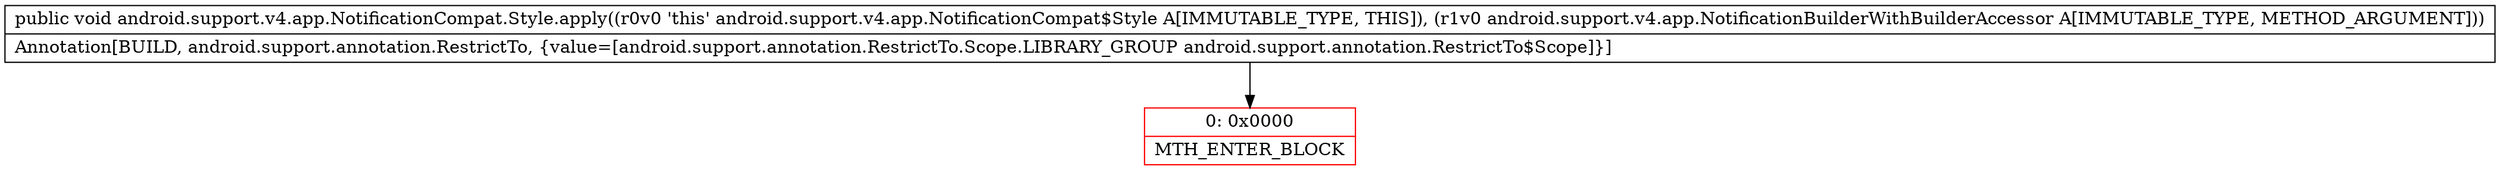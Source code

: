 digraph "CFG forandroid.support.v4.app.NotificationCompat.Style.apply(Landroid\/support\/v4\/app\/NotificationBuilderWithBuilderAccessor;)V" {
subgraph cluster_Region_490865382 {
label = "R(0)";
node [shape=record,color=blue];
}
Node_0 [shape=record,color=red,label="{0\:\ 0x0000|MTH_ENTER_BLOCK\l}"];
MethodNode[shape=record,label="{public void android.support.v4.app.NotificationCompat.Style.apply((r0v0 'this' android.support.v4.app.NotificationCompat$Style A[IMMUTABLE_TYPE, THIS]), (r1v0 android.support.v4.app.NotificationBuilderWithBuilderAccessor A[IMMUTABLE_TYPE, METHOD_ARGUMENT]))  | Annotation[BUILD, android.support.annotation.RestrictTo, \{value=[android.support.annotation.RestrictTo.Scope.LIBRARY_GROUP android.support.annotation.RestrictTo$Scope]\}]\l}"];
MethodNode -> Node_0;
}

